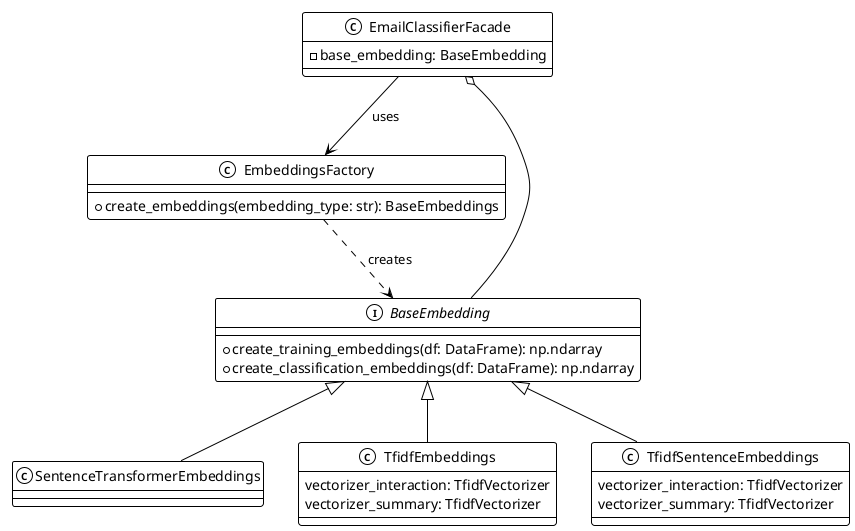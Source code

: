 @startuml
!theme mono

class EmailClassifierFacade {
    - base_embedding: BaseEmbedding
}

class EmbeddingsFactory {
    + create_embeddings(embedding_type: str): BaseEmbeddings
}

class SentenceTransformerEmbeddings {
}

class TfidfEmbeddings {
    vectorizer_interaction: TfidfVectorizer
    vectorizer_summary: TfidfVectorizer
}

class TfidfSentenceEmbeddings {
    vectorizer_interaction: TfidfVectorizer
    vectorizer_summary: TfidfVectorizer
}

interface BaseEmbedding {
    + create_training_embeddings(df: DataFrame): np.ndarray
    + create_classification_embeddings(df: DataFrame): np.ndarray
}

EmailClassifierFacade o-- BaseEmbedding
EmailClassifierFacade --> EmbeddingsFactory: uses
EmbeddingsFactory ..> BaseEmbedding : creates
BaseEmbedding <|-- SentenceTransformerEmbeddings
BaseEmbedding <|-- TfidfEmbeddings
BaseEmbedding <|-- TfidfSentenceEmbeddings

@enduml
